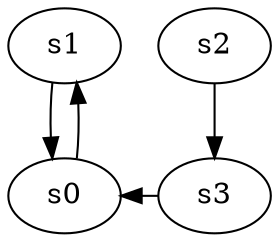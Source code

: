 digraph game_0671_complex_4 {
    s0 [name="s0", player=0, target=1];
    s1 [name="s1", player=0];
    s2 [name="s2", player=1, target=1];
    s3 [name="s3", player=0];

    s0 -> s1 [constraint="time == 2 || time == 4 || time == 16 || time == 17 || time == 20"];
    s1 -> s0;
    s2 -> s3;
    s3 -> s0 [constraint="time % 5 == 2 || time % 3 == 2"];
}
